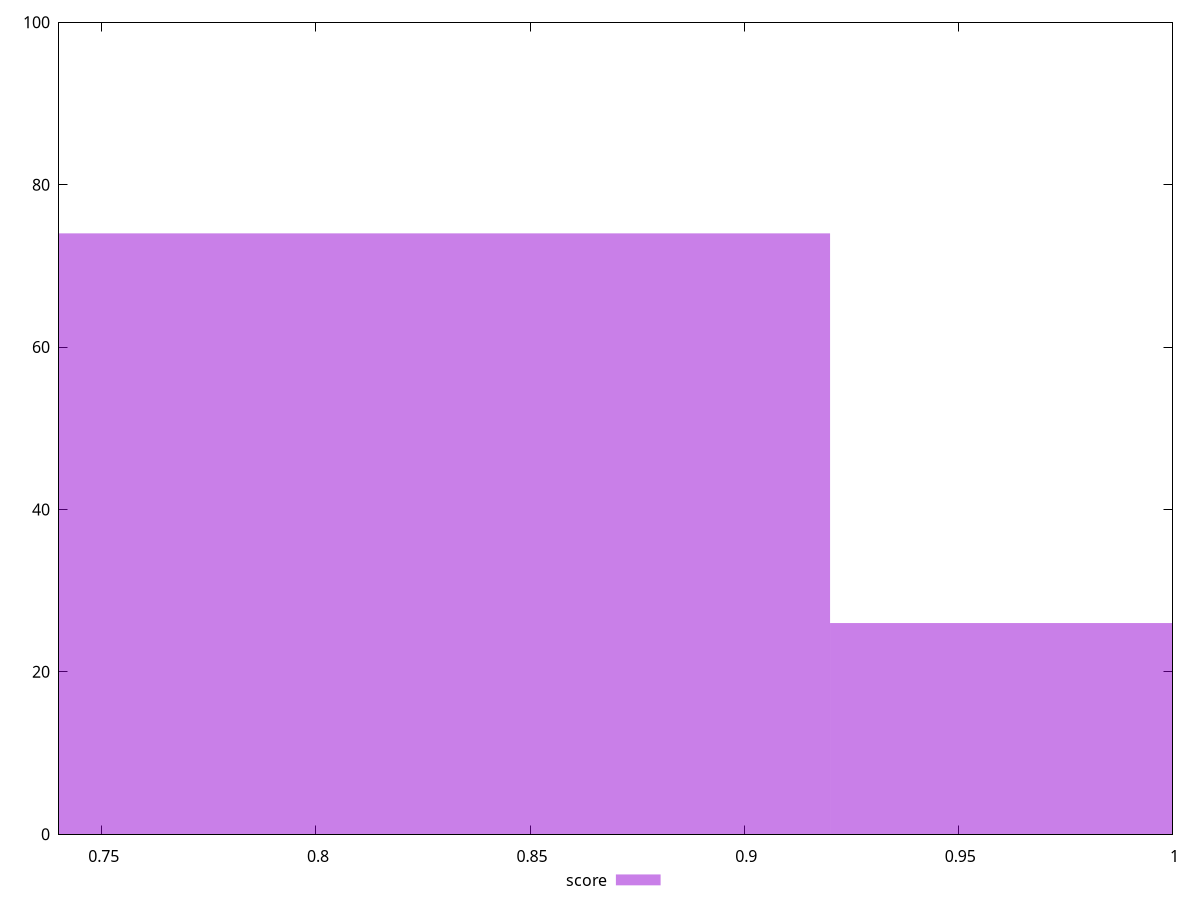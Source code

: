 reset

$score <<EOF
0.7886067456277077 74
1.0514756608369435 26
EOF

set key outside below
set boxwidth 0.2628689152092359
set xrange [0.74:1]
set yrange [0:100]
set trange [0:100]
set style fill transparent solid 0.5 noborder
set terminal svg size 640, 490 enhanced background rgb 'white'
set output "report_00018_2021-02-10T15-25-16.877Z/uses-rel-preconnect/samples/pages/score/histogram.svg"

plot $score title "score" with boxes

reset
